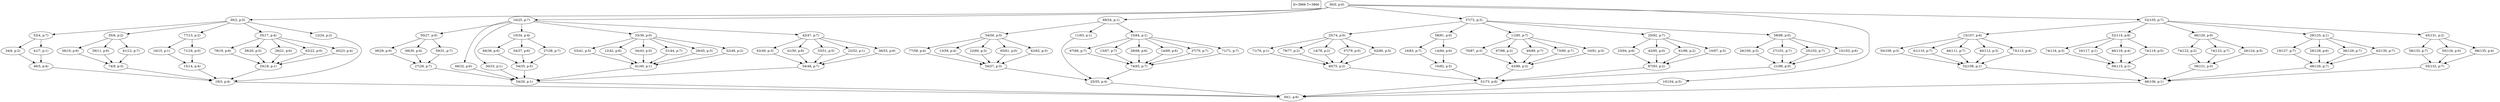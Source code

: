 digraph Task {
i [shape=box, label="D=3866 T=3866"]; 
0 [label="30(0, p:0)"];
1 [label="30(1, p:6)"];
2 [label="30(2, p:5)"];
3 [label="19(3, p:4)"];
4 [label="53(4, p:7)"];
5 [label="46(5, p:4)"];
6 [label="34(6, p:2)"];
7 [label="41(7, p:1)"];
8 [label="35(8, p:2)"];
9 [label="74(9, p:3)"];
10 [label="36(10, p:6)"];
11 [label="59(11, p:6)"];
12 [label="61(12, p:7)"];
13 [label="77(13, p:2)"];
14 [label="15(14, p:4)"];
15 [label="16(15, p:1)"];
16 [label="71(16, p:0)"];
17 [label="35(17, p:4)"];
18 [label="20(18, p:1)"];
19 [label="79(19, p:6)"];
20 [label="58(20, p:5)"];
21 [label="28(21, p:6)"];
22 [label="62(22, p:0)"];
23 [label="45(23, p:4)"];
24 [label="12(24, p:2)"];
25 [label="16(25, p:7)"];
26 [label="54(26, p:1)"];
27 [label="50(27, p:0)"];
28 [label="27(28, p:7)"];
29 [label="36(29, p:0)"];
30 [label="68(30, p:4)"];
31 [label="59(31, p:7)"];
32 [label="68(32, p:6)"];
33 [label="30(33, p:1)"];
34 [label="10(34, p:4)"];
35 [label="54(35, p:5)"];
36 [label="66(36, p:6)"];
37 [label="34(37, p:6)"];
38 [label="27(38, p:7)"];
39 [label="33(39, p:0)"];
40 [label="41(40, p:1)"];
41 [label="53(41, p:5)"];
42 [label="12(42, p:6)"];
43 [label="34(43, p:0)"];
44 [label="51(44, p:7)"];
45 [label="29(45, p:3)"];
46 [label="52(46, p:2)"];
47 [label="42(47, p:7)"];
48 [label="54(48, p:7)"];
49 [label="62(49, p:3)"];
50 [label="41(50, p:6)"];
51 [label="33(51, p:5)"];
52 [label="22(52, p:1)"];
53 [label="36(53, p:6)"];
54 [label="68(54, p:1)"];
55 [label="25(55, p:4)"];
56 [label="54(56, p:5)"];
57 [label="54(57, p:3)"];
58 [label="77(58, p:4)"];
59 [label="13(59, p:4)"];
60 [label="22(60, p:3)"];
61 [label="65(61, p:0)"];
62 [label="62(62, p:3)"];
63 [label="11(63, p:1)"];
64 [label="15(64, p:1)"];
65 [label="74(65, p:7)"];
66 [label="67(66, p:7)"];
67 [label="13(67, p:7)"];
68 [label="28(68, p:6)"];
69 [label="14(69, p:6)"];
70 [label="37(70, p:7)"];
71 [label="71(71, p:7)"];
72 [label="57(72, p:3)"];
73 [label="51(73, p:6)"];
74 [label="25(74, p:0)"];
75 [label="40(75, p:2)"];
76 [label="71(76, p:1)"];
77 [label="79(77, p:2)"];
78 [label="14(78, p:2)"];
79 [label="57(79, p:0)"];
80 [label="62(80, p:5)"];
81 [label="58(81, p:0)"];
82 [label="10(82, p:5)"];
83 [label="16(83, p:7)"];
84 [label="14(84, p:6)"];
85 [label="11(85, p:7)"];
86 [label="43(86, p:3)"];
87 [label="70(87, p:3)"];
88 [label="67(88, p:2)"];
89 [label="40(89, p:7)"];
90 [label="73(90, p:7)"];
91 [label="10(91, p:5)"];
92 [label="25(92, p:7)"];
93 [label="67(93, p:2)"];
94 [label="23(94, p:6)"];
95 [label="42(95, p:0)"];
96 [label="61(96, p:2)"];
97 [label="10(97, p:5)"];
98 [label="58(98, p:0)"];
99 [label="21(99, p:0)"];
100 [label="26(100, p:3)"];
101 [label="27(101, p:7)"];
102 [label="25(102, p:7)"];
103 [label="15(103, p:6)"];
104 [label="10(104, p:5)"];
105 [label="52(105, p:7)"];
106 [label="46(106, p:1)"];
107 [label="13(107, p:6)"];
108 [label="52(108, p:1)"];
109 [label="50(109, p:3)"];
110 [label="61(110, p:7)"];
111 [label="46(111, p:7)"];
112 [label="40(112, p:3)"];
113 [label="73(113, p:4)"];
114 [label="52(114, p:6)"];
115 [label="56(115, p:1)"];
116 [label="74(116, p:3)"];
117 [label="16(117, p:1)"];
118 [label="46(118, p:4)"];
119 [label="74(119, p:5)"];
120 [label="46(120, p:0)"];
121 [label="39(121, p:3)"];
122 [label="74(122, p:2)"];
123 [label="74(123, p:7)"];
124 [label="26(124, p:5)"];
125 [label="29(125, p:1)"];
126 [label="48(126, p:7)"];
127 [label="19(127, p:7)"];
128 [label="29(128, p:6)"];
129 [label="38(129, p:7)"];
130 [label="43(130, p:7)"];
131 [label="45(131, p:2)"];
132 [label="55(132, p:7)"];
133 [label="58(133, p:7)"];
134 [label="50(134, p:0)"];
135 [label="68(135, p:4)"];
0 -> 2;
0 -> 25;
0 -> 54;
0 -> 72;
0 -> 104;
0 -> 105;
2 -> 4;
2 -> 8;
2 -> 13;
2 -> 17;
2 -> 24;
3 -> 1;
4 -> 6;
4 -> 7;
5 -> 3;
6 -> 5;
7 -> 5;
8 -> 10;
8 -> 11;
8 -> 12;
9 -> 3;
10 -> 9;
11 -> 9;
12 -> 9;
13 -> 15;
13 -> 16;
14 -> 3;
15 -> 14;
16 -> 14;
17 -> 19;
17 -> 20;
17 -> 21;
17 -> 22;
17 -> 23;
18 -> 3;
19 -> 18;
20 -> 18;
21 -> 18;
22 -> 18;
23 -> 18;
24 -> 3;
25 -> 27;
25 -> 32;
25 -> 33;
25 -> 34;
25 -> 39;
25 -> 47;
26 -> 1;
27 -> 29;
27 -> 30;
27 -> 31;
28 -> 26;
29 -> 28;
30 -> 28;
31 -> 28;
32 -> 26;
33 -> 26;
34 -> 36;
34 -> 37;
34 -> 38;
35 -> 26;
36 -> 35;
37 -> 35;
38 -> 35;
39 -> 41;
39 -> 42;
39 -> 43;
39 -> 44;
39 -> 45;
39 -> 46;
40 -> 26;
41 -> 40;
42 -> 40;
43 -> 40;
44 -> 40;
45 -> 40;
46 -> 40;
47 -> 49;
47 -> 50;
47 -> 51;
47 -> 52;
47 -> 53;
48 -> 26;
49 -> 48;
50 -> 48;
51 -> 48;
52 -> 48;
53 -> 48;
54 -> 56;
54 -> 63;
54 -> 64;
55 -> 1;
56 -> 58;
56 -> 59;
56 -> 60;
56 -> 61;
56 -> 62;
57 -> 55;
58 -> 57;
59 -> 57;
60 -> 57;
61 -> 57;
62 -> 57;
63 -> 55;
64 -> 66;
64 -> 67;
64 -> 68;
64 -> 69;
64 -> 70;
64 -> 71;
65 -> 55;
66 -> 65;
67 -> 65;
68 -> 65;
69 -> 65;
70 -> 65;
71 -> 65;
72 -> 74;
72 -> 81;
72 -> 85;
72 -> 92;
72 -> 98;
73 -> 1;
74 -> 76;
74 -> 77;
74 -> 78;
74 -> 79;
74 -> 80;
75 -> 73;
76 -> 75;
77 -> 75;
78 -> 75;
79 -> 75;
80 -> 75;
81 -> 83;
81 -> 84;
82 -> 73;
83 -> 82;
84 -> 82;
85 -> 87;
85 -> 88;
85 -> 89;
85 -> 90;
85 -> 91;
86 -> 73;
87 -> 86;
88 -> 86;
89 -> 86;
90 -> 86;
91 -> 86;
92 -> 94;
92 -> 95;
92 -> 96;
92 -> 97;
93 -> 73;
94 -> 93;
95 -> 93;
96 -> 93;
97 -> 93;
98 -> 100;
98 -> 101;
98 -> 102;
98 -> 103;
99 -> 73;
100 -> 99;
101 -> 99;
102 -> 99;
103 -> 99;
104 -> 1;
105 -> 107;
105 -> 114;
105 -> 120;
105 -> 125;
105 -> 131;
106 -> 1;
107 -> 109;
107 -> 110;
107 -> 111;
107 -> 112;
107 -> 113;
108 -> 106;
109 -> 108;
110 -> 108;
111 -> 108;
112 -> 108;
113 -> 108;
114 -> 116;
114 -> 117;
114 -> 118;
114 -> 119;
115 -> 106;
116 -> 115;
117 -> 115;
118 -> 115;
119 -> 115;
120 -> 122;
120 -> 123;
120 -> 124;
121 -> 106;
122 -> 121;
123 -> 121;
124 -> 121;
125 -> 127;
125 -> 128;
125 -> 129;
125 -> 130;
126 -> 106;
127 -> 126;
128 -> 126;
129 -> 126;
130 -> 126;
131 -> 133;
131 -> 134;
131 -> 135;
132 -> 106;
133 -> 132;
134 -> 132;
135 -> 132;
}